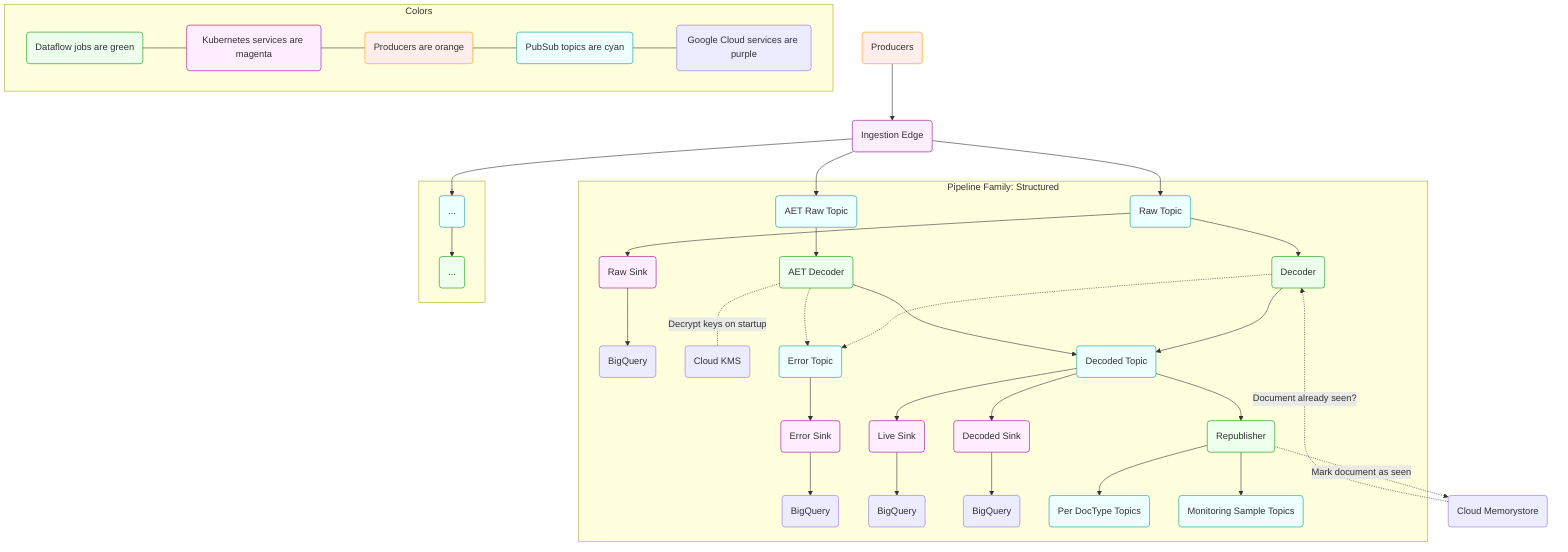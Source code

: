 %% To install the mmdc command run:
%%   npm install -g mermaid.cli
%% To update this file run:
%%   mmdc -i diagram.mmd -o diagram.svg
%% Or use the docker wrapper in this repo (from the top-level directory):
%%   ./bin/update-diagrams

graph TD

f1(Producers) --> k1(Ingestion Edge)
k1 --> p1(Raw Topic)
k1 --> p1aet(AET Raw Topic)
k1 --> p99(...)

subgraph Pipeline Family: Structured
    p1 --> k2(Raw Sink)
    k2 --> c1(BigQuery)
    p1 --> d2(Decoder)
    p1aet --> d2aet(AET Decoder)
    d2aet -. Decrypt keys on startup .- m2(Cloud KMS)
    d2 --> p2(Decoded Topic)
    d2 -.-> p2err(Error Topic)
    p2err --> d3err(Error Sink)
    d3err --> berr(BigQuery)
    d2aet --> p2
    d2aet -.-> p2err
    p2 --> d3(Live Sink)
    d3 --> b1(BigQuery)
    p2 --> k3(Decoded Sink)
    k3 --> c2(BigQuery)
    p2 --> d5(Republisher)
    d5 --> p5(Per DocType Topics)
    d5 --> p6(Monitoring Sample Topics)
end

subgraph .
   p99 --> d99(...)
end

d5 -. Mark document as seen .-> m1
m1(Cloud Memorystore) -. Document already seen? .-> d2

subgraph Colors
    d(Dataflow jobs are green)
    k(Kubernetes services are magenta)
    f(Producers are orange)
    p(PubSub topics are cyan)
    g(Google Cloud services are purple)

    %% connect them to make the key vertical
    d --- k
    k --- f
    f --- p
    p --- g
end

classDef cyan fill:#eff,stroke:#099;
classDef green fill:#efe,stroke:#090;
classDef magenta fill:#fef,stroke:#909;
classDef orange fill:#fee,stroke:#f90;
class p,p0,p1,p1aet,p2,p2err,p3,p4,p5,p6,p99 cyan
class d,d0,d2,d2aet,d5,d99 green
class k,k0,k1,k2,k3,d3,d3err magenta
class f,f1 orange